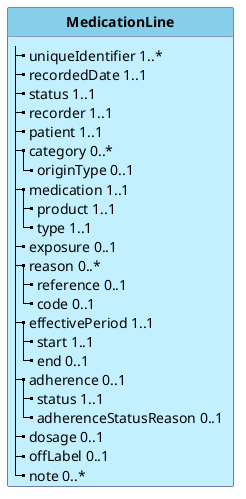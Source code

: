 @startuml
skinparam linetype polyline
hide circle
hide stereotype

skinparam class {
 BorderColor #505090
 BackgroundColor APPLICATION
 HeaderBackgroundColor SkyBlue
}

class "**MedicationLine**" as MedicationLine {
  |_ uniqueIdentifier 1..*   
  |_ recordedDate 1..1   
  |_ status 1..1   
  |_ recorder 1..1   
  |_ patient 1..1   
  |_ category 0..*   
    |_ originType 0..1   
  |_ medication 1..1   
    |_ product 1..1   
    |_ type 1..1   
  |_ exposure 0..1   
  |_ reason 0..*   
    |_ reference 0..1   
    |_ code 0..1   
  |_ effectivePeriod 1..1   
    |_ start 1..1   
    |_ end 0..1   
  |_ adherence 0..1   
    |_ status 1..1   
    |_ adherenceStatusReason 0..1   
  |_ dosage 0..1   
  |_ offLabel 0..1   
  |_ note 0..*   
}
@enduml